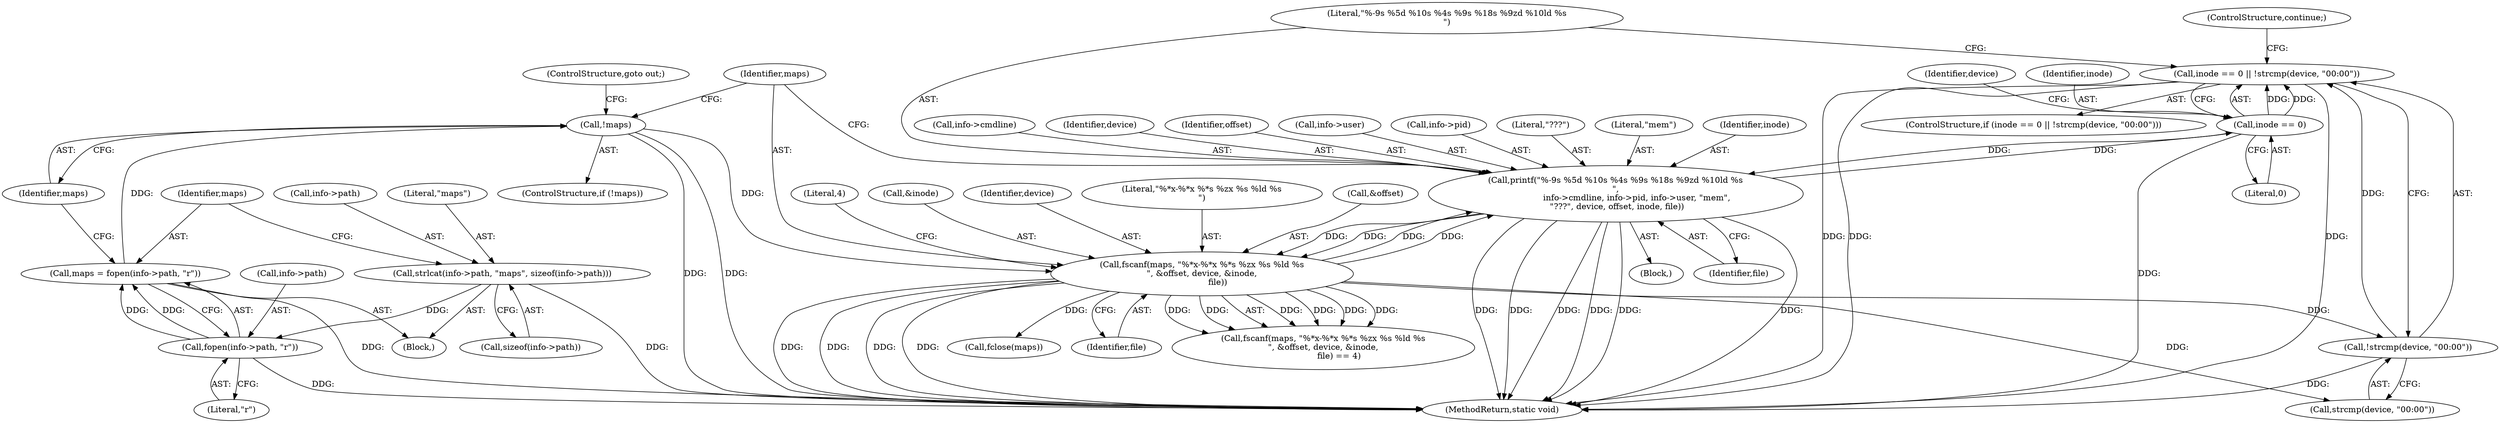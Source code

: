 digraph "1_Android_ae18eb014609948a40e22192b87b10efc680daa7@API" {
"1000142" [label="(Call,inode == 0 || !strcmp(device, \"00:00\"))"];
"1000143" [label="(Call,inode == 0)"];
"1000151" [label="(Call,printf(\"%-9s %5d %10s %4s %9s %18s %9zd %10ld %s\n\",\n                info->cmdline, info->pid, info->user, \"mem\",\n \"???\", device, offset, inode, file))"];
"1000130" [label="(Call,fscanf(maps, \"%*x-%*x %*s %zx %s %ld %s\n\", &offset, device, &inode,\n            file))"];
"1000125" [label="(Call,!maps)"];
"1000117" [label="(Call,maps = fopen(info->path, \"r\"))"];
"1000119" [label="(Call,fopen(info->path, \"r\"))"];
"1000108" [label="(Call,strlcat(info->path, \"maps\", sizeof(info->path)))"];
"1000146" [label="(Call,!strcmp(device, \"00:00\"))"];
"1000146" [label="(Call,!strcmp(device, \"00:00\"))"];
"1000109" [label="(Call,info->path)"];
"1000112" [label="(Literal,\"maps\")"];
"1000139" [label="(Literal,4)"];
"1000126" [label="(Identifier,maps)"];
"1000127" [label="(ControlStructure,goto out;)"];
"1000136" [label="(Call,&inode)"];
"1000138" [label="(Identifier,file)"];
"1000118" [label="(Identifier,maps)"];
"1000113" [label="(Call,sizeof(info->path))"];
"1000156" [label="(Call,info->pid)"];
"1000145" [label="(Literal,0)"];
"1000135" [label="(Identifier,device)"];
"1000119" [label="(Call,fopen(info->path, \"r\"))"];
"1000123" [label="(Literal,\"r\")"];
"1000141" [label="(ControlStructure,if (inode == 0 || !strcmp(device, \"00:00\")))"];
"1000163" [label="(Literal,\"???\")"];
"1000120" [label="(Call,info->path)"];
"1000162" [label="(Literal,\"mem\")"];
"1000131" [label="(Identifier,maps)"];
"1000148" [label="(Identifier,device)"];
"1000166" [label="(Identifier,inode)"];
"1000117" [label="(Call,maps = fopen(info->path, \"r\"))"];
"1000129" [label="(Call,fscanf(maps, \"%*x-%*x %*s %zx %s %ld %s\n\", &offset, device, &inode,\n            file) == 4)"];
"1000152" [label="(Literal,\"%-9s %5d %10s %4s %9s %18s %9zd %10ld %s\n\")"];
"1000153" [label="(Call,info->cmdline)"];
"1000167" [label="(Identifier,file)"];
"1000130" [label="(Call,fscanf(maps, \"%*x-%*x %*s %zx %s %ld %s\n\", &offset, device, &inode,\n            file))"];
"1000164" [label="(Identifier,device)"];
"1000147" [label="(Call,strcmp(device, \"00:00\"))"];
"1000151" [label="(Call,printf(\"%-9s %5d %10s %4s %9s %18s %9zd %10ld %s\n\",\n                info->cmdline, info->pid, info->user, \"mem\",\n \"???\", device, offset, inode, file))"];
"1000142" [label="(Call,inode == 0 || !strcmp(device, \"00:00\"))"];
"1000102" [label="(Block,)"];
"1000168" [label="(Call,fclose(maps))"];
"1000143" [label="(Call,inode == 0)"];
"1000132" [label="(Literal,\"%*x-%*x %*s %zx %s %ld %s\n\")"];
"1000180" [label="(MethodReturn,static void)"];
"1000140" [label="(Block,)"];
"1000125" [label="(Call,!maps)"];
"1000165" [label="(Identifier,offset)"];
"1000124" [label="(ControlStructure,if (!maps))"];
"1000159" [label="(Call,info->user)"];
"1000133" [label="(Call,&offset)"];
"1000108" [label="(Call,strlcat(info->path, \"maps\", sizeof(info->path)))"];
"1000150" [label="(ControlStructure,continue;)"];
"1000144" [label="(Identifier,inode)"];
"1000142" -> "1000141"  [label="AST: "];
"1000142" -> "1000143"  [label="CFG: "];
"1000142" -> "1000146"  [label="CFG: "];
"1000143" -> "1000142"  [label="AST: "];
"1000146" -> "1000142"  [label="AST: "];
"1000150" -> "1000142"  [label="CFG: "];
"1000152" -> "1000142"  [label="CFG: "];
"1000142" -> "1000180"  [label="DDG: "];
"1000142" -> "1000180"  [label="DDG: "];
"1000142" -> "1000180"  [label="DDG: "];
"1000143" -> "1000142"  [label="DDG: "];
"1000143" -> "1000142"  [label="DDG: "];
"1000146" -> "1000142"  [label="DDG: "];
"1000143" -> "1000145"  [label="CFG: "];
"1000144" -> "1000143"  [label="AST: "];
"1000145" -> "1000143"  [label="AST: "];
"1000148" -> "1000143"  [label="CFG: "];
"1000143" -> "1000180"  [label="DDG: "];
"1000151" -> "1000143"  [label="DDG: "];
"1000143" -> "1000151"  [label="DDG: "];
"1000151" -> "1000140"  [label="AST: "];
"1000151" -> "1000167"  [label="CFG: "];
"1000152" -> "1000151"  [label="AST: "];
"1000153" -> "1000151"  [label="AST: "];
"1000156" -> "1000151"  [label="AST: "];
"1000159" -> "1000151"  [label="AST: "];
"1000162" -> "1000151"  [label="AST: "];
"1000163" -> "1000151"  [label="AST: "];
"1000164" -> "1000151"  [label="AST: "];
"1000165" -> "1000151"  [label="AST: "];
"1000166" -> "1000151"  [label="AST: "];
"1000167" -> "1000151"  [label="AST: "];
"1000131" -> "1000151"  [label="CFG: "];
"1000151" -> "1000180"  [label="DDG: "];
"1000151" -> "1000180"  [label="DDG: "];
"1000151" -> "1000180"  [label="DDG: "];
"1000151" -> "1000180"  [label="DDG: "];
"1000151" -> "1000180"  [label="DDG: "];
"1000151" -> "1000180"  [label="DDG: "];
"1000151" -> "1000130"  [label="DDG: "];
"1000151" -> "1000130"  [label="DDG: "];
"1000130" -> "1000151"  [label="DDG: "];
"1000130" -> "1000151"  [label="DDG: "];
"1000130" -> "1000129"  [label="AST: "];
"1000130" -> "1000138"  [label="CFG: "];
"1000131" -> "1000130"  [label="AST: "];
"1000132" -> "1000130"  [label="AST: "];
"1000133" -> "1000130"  [label="AST: "];
"1000135" -> "1000130"  [label="AST: "];
"1000136" -> "1000130"  [label="AST: "];
"1000138" -> "1000130"  [label="AST: "];
"1000139" -> "1000130"  [label="CFG: "];
"1000130" -> "1000180"  [label="DDG: "];
"1000130" -> "1000180"  [label="DDG: "];
"1000130" -> "1000180"  [label="DDG: "];
"1000130" -> "1000180"  [label="DDG: "];
"1000130" -> "1000129"  [label="DDG: "];
"1000130" -> "1000129"  [label="DDG: "];
"1000130" -> "1000129"  [label="DDG: "];
"1000130" -> "1000129"  [label="DDG: "];
"1000130" -> "1000129"  [label="DDG: "];
"1000130" -> "1000129"  [label="DDG: "];
"1000125" -> "1000130"  [label="DDG: "];
"1000130" -> "1000146"  [label="DDG: "];
"1000130" -> "1000147"  [label="DDG: "];
"1000130" -> "1000168"  [label="DDG: "];
"1000125" -> "1000124"  [label="AST: "];
"1000125" -> "1000126"  [label="CFG: "];
"1000126" -> "1000125"  [label="AST: "];
"1000127" -> "1000125"  [label="CFG: "];
"1000131" -> "1000125"  [label="CFG: "];
"1000125" -> "1000180"  [label="DDG: "];
"1000125" -> "1000180"  [label="DDG: "];
"1000117" -> "1000125"  [label="DDG: "];
"1000117" -> "1000102"  [label="AST: "];
"1000117" -> "1000119"  [label="CFG: "];
"1000118" -> "1000117"  [label="AST: "];
"1000119" -> "1000117"  [label="AST: "];
"1000126" -> "1000117"  [label="CFG: "];
"1000117" -> "1000180"  [label="DDG: "];
"1000119" -> "1000117"  [label="DDG: "];
"1000119" -> "1000117"  [label="DDG: "];
"1000119" -> "1000123"  [label="CFG: "];
"1000120" -> "1000119"  [label="AST: "];
"1000123" -> "1000119"  [label="AST: "];
"1000119" -> "1000180"  [label="DDG: "];
"1000108" -> "1000119"  [label="DDG: "];
"1000108" -> "1000102"  [label="AST: "];
"1000108" -> "1000113"  [label="CFG: "];
"1000109" -> "1000108"  [label="AST: "];
"1000112" -> "1000108"  [label="AST: "];
"1000113" -> "1000108"  [label="AST: "];
"1000118" -> "1000108"  [label="CFG: "];
"1000108" -> "1000180"  [label="DDG: "];
"1000146" -> "1000147"  [label="CFG: "];
"1000147" -> "1000146"  [label="AST: "];
"1000146" -> "1000180"  [label="DDG: "];
}
